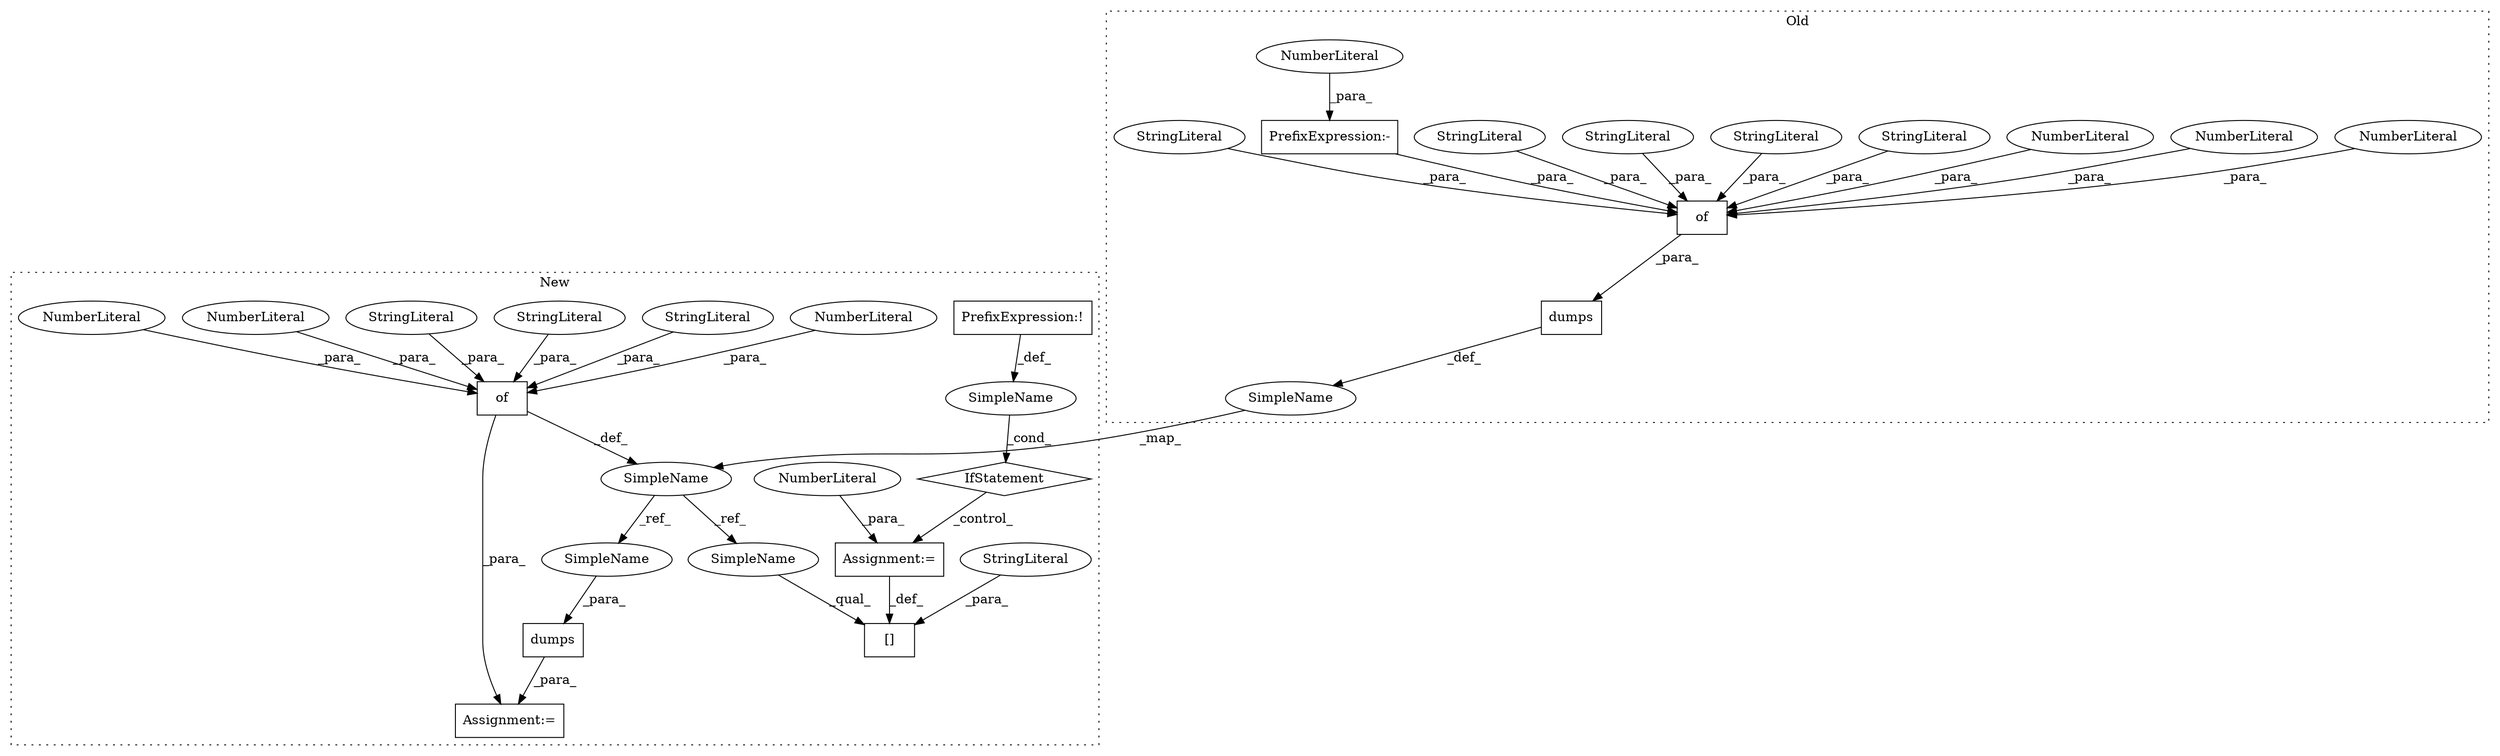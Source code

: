 digraph G {
subgraph cluster0 {
1 [label="of" a="32" s="7179,7400" l="3,1" shape="box"];
3 [label="NumberLiteral" a="34" s="7250" l="3" shape="ellipse"];
5 [label="SimpleName" a="42" s="7157" l="6" shape="ellipse"];
7 [label="NumberLiteral" a="34" s="7207" l="2" shape="ellipse"];
8 [label="NumberLiteral" a="34" s="7397" l="3" shape="ellipse"];
9 [label="dumps" a="32" s="7169,7401" l="6,1" shape="box"];
14 [label="StringLiteral" a="45" s="7182" l="24" shape="ellipse"];
22 [label="StringLiteral" a="45" s="7313" l="34" shape="ellipse"];
25 [label="StringLiteral" a="45" s="7254" l="25" shape="ellipse"];
27 [label="StringLiteral" a="45" s="7210" l="39" shape="ellipse"];
28 [label="PrefixExpression:-" a="38" s="7348" l="1" shape="box"];
29 [label="NumberLiteral" a="34" s="7349" l="1" shape="ellipse"];
30 [label="StringLiteral" a="45" s="7351" l="45" shape="ellipse"];
label = "Old";
style="dotted";
}
subgraph cluster1 {
2 [label="dumps" a="32" s="7495,7507" l="6,1" shape="box"];
4 [label="SimpleName" a="42" s="7257" l="6" shape="ellipse"];
6 [label="[]" a="2" s="7436,7468" l="7,1" shape="box"];
10 [label="of" a="32" s="7268,7392" l="3,1" shape="box"];
11 [label="NumberLiteral" a="34" s="7389" l="3" shape="ellipse"];
12 [label="NumberLiteral" a="34" s="7339" l="3" shape="ellipse"];
13 [label="NumberLiteral" a="34" s="7296" l="2" shape="ellipse"];
15 [label="Assignment:=" a="7" s="7469" l="1" shape="box"];
16 [label="PrefixExpression:!" a="38" s="7403" l="1" shape="box"];
17 [label="NumberLiteral" a="34" s="7470" l="1" shape="ellipse"];
18 [label="SimpleName" a="42" s="" l="" shape="ellipse"];
19 [label="IfStatement" a="25" s="7399,7426" l="4,2" shape="diamond"];
20 [label="StringLiteral" a="45" s="7299" l="39" shape="ellipse"];
21 [label="Assignment:=" a="7" s="7489" l="1" shape="box"];
23 [label="StringLiteral" a="45" s="7443" l="25" shape="ellipse"];
24 [label="StringLiteral" a="45" s="7343" l="45" shape="ellipse"];
26 [label="StringLiteral" a="45" s="7271" l="24" shape="ellipse"];
31 [label="SimpleName" a="42" s="7501" l="6" shape="ellipse"];
32 [label="SimpleName" a="42" s="7436" l="6" shape="ellipse"];
label = "New";
style="dotted";
}
1 -> 9 [label="_para_"];
2 -> 21 [label="_para_"];
3 -> 1 [label="_para_"];
4 -> 32 [label="_ref_"];
4 -> 31 [label="_ref_"];
5 -> 4 [label="_map_"];
7 -> 1 [label="_para_"];
8 -> 1 [label="_para_"];
9 -> 5 [label="_def_"];
10 -> 21 [label="_para_"];
10 -> 4 [label="_def_"];
11 -> 10 [label="_para_"];
12 -> 10 [label="_para_"];
13 -> 10 [label="_para_"];
14 -> 1 [label="_para_"];
15 -> 6 [label="_def_"];
16 -> 18 [label="_def_"];
17 -> 15 [label="_para_"];
18 -> 19 [label="_cond_"];
19 -> 15 [label="_control_"];
20 -> 10 [label="_para_"];
22 -> 1 [label="_para_"];
23 -> 6 [label="_para_"];
24 -> 10 [label="_para_"];
25 -> 1 [label="_para_"];
26 -> 10 [label="_para_"];
27 -> 1 [label="_para_"];
28 -> 1 [label="_para_"];
29 -> 28 [label="_para_"];
30 -> 1 [label="_para_"];
31 -> 2 [label="_para_"];
32 -> 6 [label="_qual_"];
}